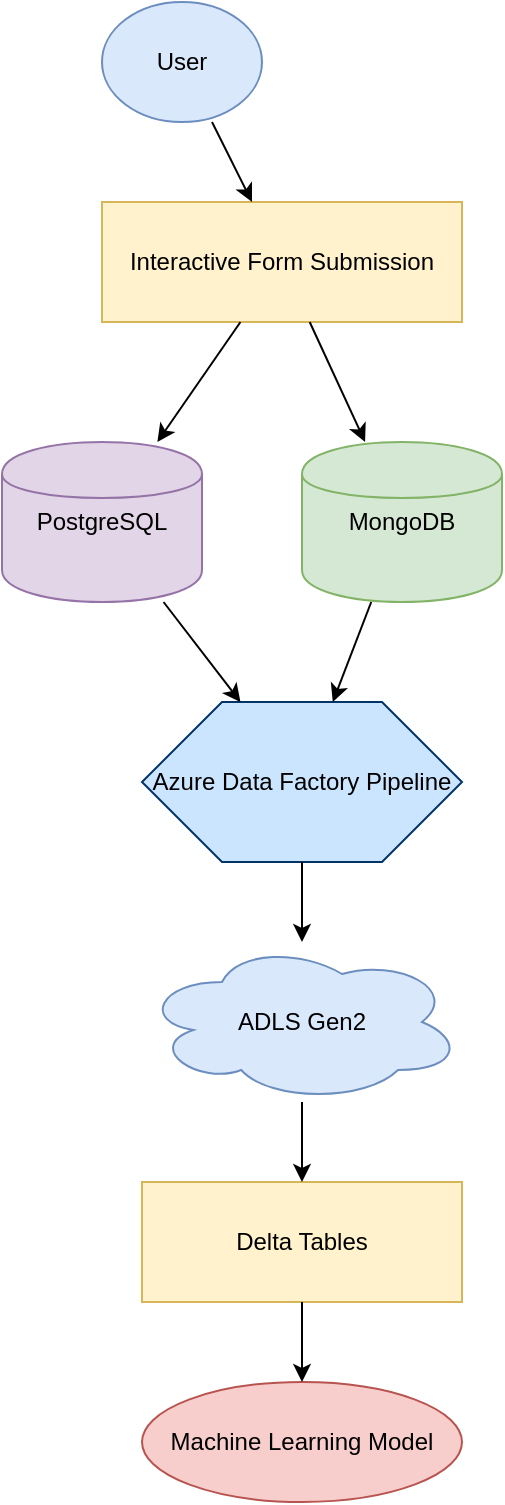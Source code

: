 <mxfile version="20.3.0">
  <diagram id="architecture" name="ADF Architecture">
    <mxGraphModel dx="1180" dy="820" grid="1" gridSize="10" guides="1" tooltips="1" connect="1" arrows="1" fold="1" page="1" pageScale="1" pageWidth="850" pageHeight="1100">
      <root>
        <mxCell id="0"/>
        <mxCell id="1" parent="0"/>

        <!-- User -->
        <mxCell id="user" value="User" style="shape=ellipse;whiteSpace=wrap;html=1;fillColor=#dae8fc;strokeColor=#6c8ebf;" vertex="1" parent="1">
          <mxGeometry x="100" y="50" width="80" height="60" as="geometry"/>
        </mxCell>

        <!-- Form submission -->
        <mxCell id="form" value="Interactive Form Submission" style="shape=rectangle;whiteSpace=wrap;html=1;fillColor=#fff2cc;strokeColor=#d6b656;" vertex="1" parent="1">
          <mxGeometry x="100" y="150" width="180" height="60" as="geometry"/>
        </mxCell>
        <mxCell id="c1" edge="1" source="user" target="form" style="endArrow=classic;" parent="1">
          <mxGeometry relative="1" as="geometry"/>
        </mxCell>

        <!-- Databases -->
        <mxCell id="postgres" value="PostgreSQL" style="shape=cylinder;whiteSpace=wrap;html=1;fillColor=#e1d5e7;strokeColor=#9673a6;" vertex="1" parent="1">
          <mxGeometry x="50" y="270" width="100" height="80" as="geometry"/>
        </mxCell>
        <mxCell id="mongo" value="MongoDB" style="shape=cylinder;whiteSpace=wrap;html=1;fillColor=#d5e8d4;strokeColor=#82b366;" vertex="1" parent="1">
          <mxGeometry x="200" y="270" width="100" height="80" as="geometry"/>
        </mxCell>
        <mxCell id="c2" edge="1" source="form" target="postgres" style="endArrow=classic;" parent="1">
          <mxGeometry relative="1" as="geometry"/>
        </mxCell>
        <mxCell id="c3" edge="1" source="form" target="mongo" style="endArrow=classic;" parent="1">
          <mxGeometry relative="1" as="geometry"/>
        </mxCell>

        <!-- ADF -->
        <mxCell id="adf" value="Azure Data Factory Pipeline" style="shape=hexagon;whiteSpace=wrap;html=1;fillColor=#cce5ff;strokeColor=#003366;" vertex="1" parent="1">
          <mxGeometry x="120" y="400" width="160" height="80" as="geometry"/>
        </mxCell>
        <mxCell id="c4" edge="1" source="postgres" target="adf" style="endArrow=classic;" parent="1">
          <mxGeometry relative="1" as="geometry"/>
        </mxCell>
        <mxCell id="c5" edge="1" source="mongo" target="adf" style="endArrow=classic;" parent="1">
          <mxGeometry relative="1" as="geometry"/>
        </mxCell>

        <!-- ADLS -->
        <mxCell id="adls" value="ADLS Gen2" style="shape=cloud;whiteSpace=wrap;html=1;fillColor=#dae8fc;strokeColor=#6c8ebf;" vertex="1" parent="1">
          <mxGeometry x="120" y="520" width="160" height="80" as="geometry"/>
        </mxCell>
        <mxCell id="c6" edge="1" source="adf" target="adls" style="endArrow=classic;" parent="1">
          <mxGeometry relative="1" as="geometry"/>
        </mxCell>

        <!-- Delta Table -->
        <mxCell id="delta" value="Delta Tables" style="shape=rectangle;whiteSpace=wrap;html=1;fillColor=#fff2cc;strokeColor=#d6b656;" vertex="1" parent="1">
          <mxGeometry x="120" y="640" width="160" height="60" as="geometry"/>
        </mxCell>
        <mxCell id="c7" edge="1" source="adls" target="delta" style="endArrow=classic;" parent="1">
          <mxGeometry relative="1" as="geometry"/>
        </mxCell>

        <!-- ML -->
        <mxCell id="ml" value="Machine Learning Model" style="shape=ellipse;whiteSpace=wrap;html=1;fillColor=#f8cecc;strokeColor=#b85450;" vertex="1" parent="1">
          <mxGeometry x="120" y="740" width="160" height="60" as="geometry"/>
        </mxCell>
        <mxCell id="c8" edge="1" source="delta" target="ml" style="endArrow=classic;" parent="1">
          <mxGeometry relative="1" as="geometry"/>
        </mxCell>
      </root>
    </mxGraphModel>
  </diagram>
</mxfile>